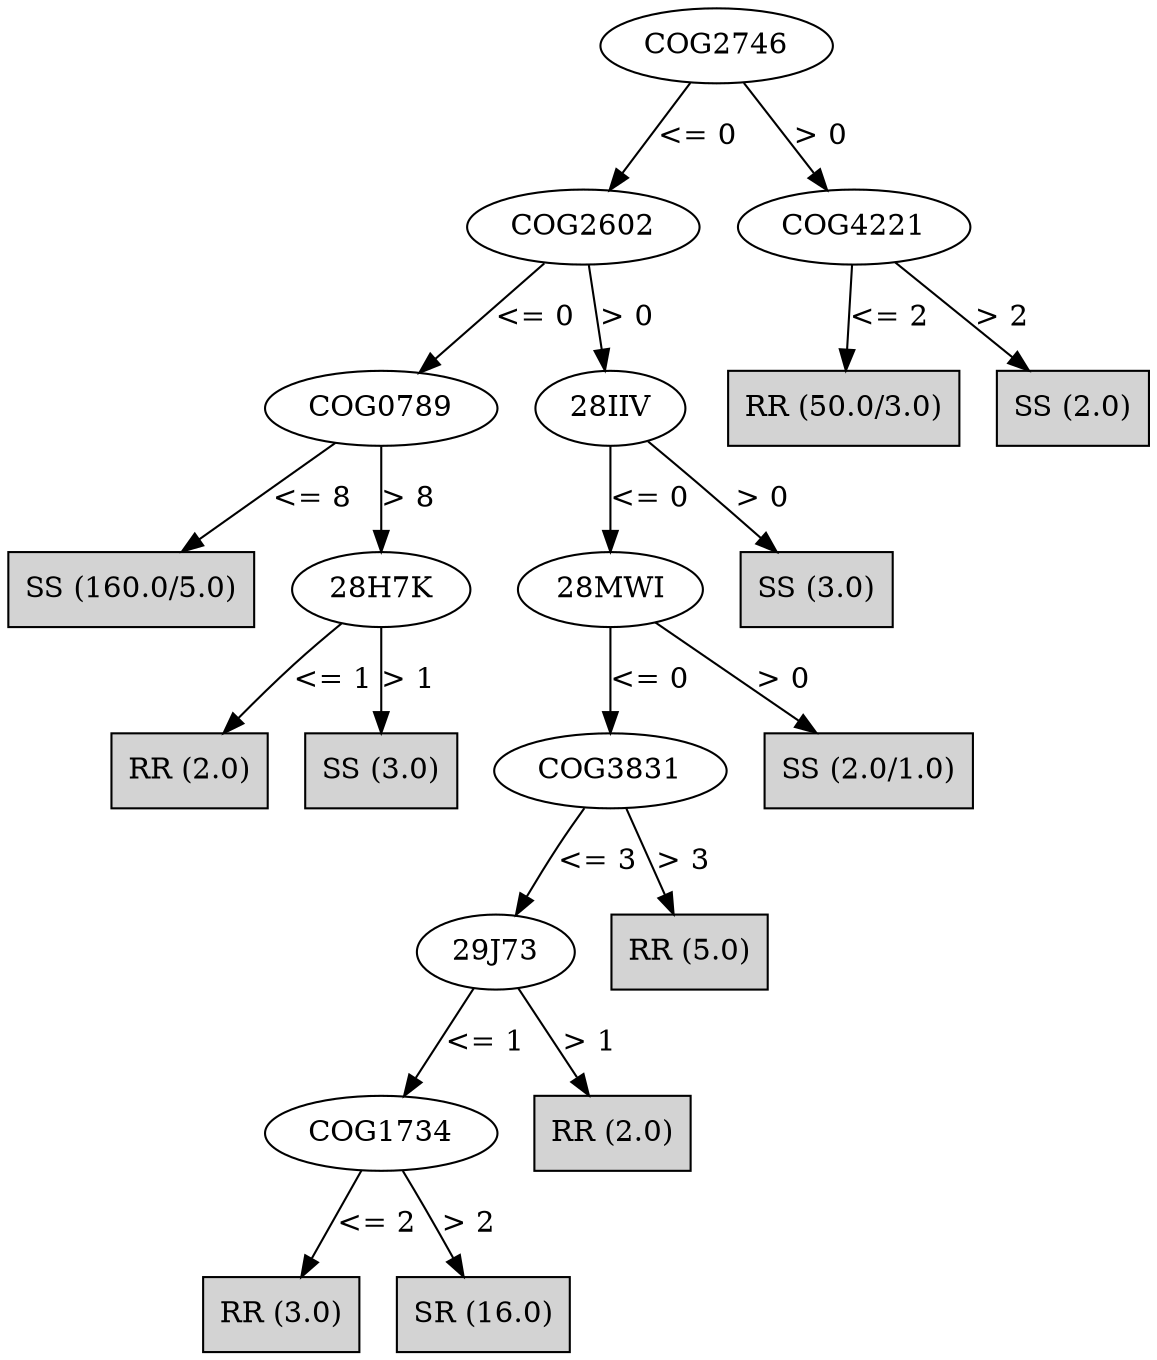 digraph J48Tree {
N0 [label="COG2746" ]
N0->N1 [label="<= 0"]
N1 [label="COG2602" ]
N1->N2 [label="<= 0"]
N2 [label="COG0789" ]
N2->N3 [label="<= 8"]
N3 [label="SS (160.0/5.0)" shape=box style=filled ]
N2->N4 [label="> 8"]
N4 [label="28H7K" ]
N4->N5 [label="<= 1"]
N5 [label="RR (2.0)" shape=box style=filled ]
N4->N6 [label="> 1"]
N6 [label="SS (3.0)" shape=box style=filled ]
N1->N7 [label="> 0"]
N7 [label="28IIV" ]
N7->N8 [label="<= 0"]
N8 [label="28MWI" ]
N8->N9 [label="<= 0"]
N9 [label="COG3831" ]
N9->N10 [label="<= 3"]
N10 [label="29J73" ]
N10->N11 [label="<= 1"]
N11 [label="COG1734" ]
N11->N12 [label="<= 2"]
N12 [label="RR (3.0)" shape=box style=filled ]
N11->N13 [label="> 2"]
N13 [label="SR (16.0)" shape=box style=filled ]
N10->N14 [label="> 1"]
N14 [label="RR (2.0)" shape=box style=filled ]
N9->N15 [label="> 3"]
N15 [label="RR (5.0)" shape=box style=filled ]
N8->N16 [label="> 0"]
N16 [label="SS (2.0/1.0)" shape=box style=filled ]
N7->N17 [label="> 0"]
N17 [label="SS (3.0)" shape=box style=filled ]
N0->N18 [label="> 0"]
N18 [label="COG4221" ]
N18->N19 [label="<= 2"]
N19 [label="RR (50.0/3.0)" shape=box style=filled ]
N18->N20 [label="> 2"]
N20 [label="SS (2.0)" shape=box style=filled ]
}

